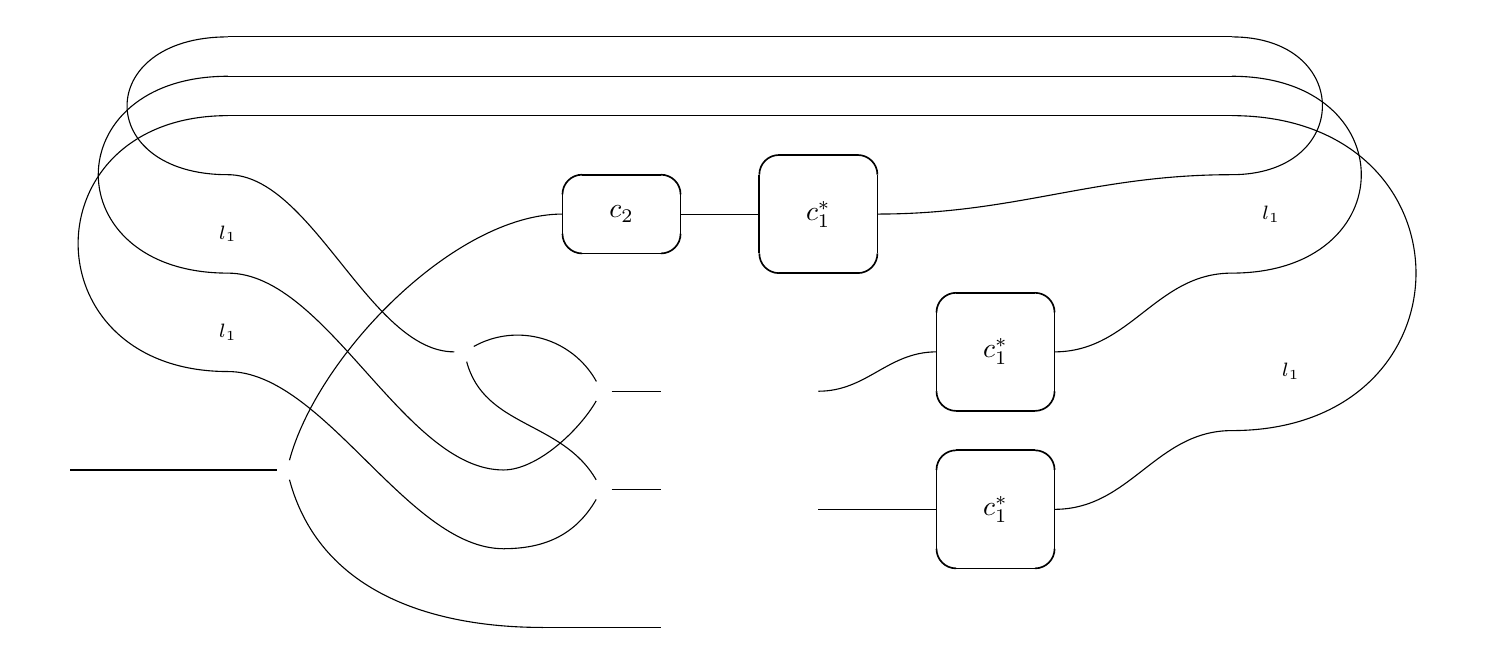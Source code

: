 \begin{tikzpicture}
	\begin{pgfonlayer}{nodelayer}
		\node [style=none] (79) at (-2.5, -2.75) {};
		\node [style=none] (119) at (1, -1.25) {};
		\node [style=none] (122) at (1, 0.25) {};
		\node [style=none] (132) at (7, 0.5) {\scriptsize $l_1$};
		\node [style=none] (153) at (6.75, 2.5) {\scriptsize $l_1$};
		\node [style=none] (159) at (-6.5, 1) {\scriptsize $l_1$};
		\node [style=none] (160) at (-6.5, 2.25) {\scriptsize $l_1$};
		\node [style=none] (161) at (-3, -0.75) {};
		\node [style=none] (162) at (-6.5, 1.75) {};
		\node [style=none] (163) at (-3, -1.75) {};
		\node [style=none] (164) at (-6.5, 0.5) {};
		\node [style=black] (217) at (-5.75, -0.75) {};
		\node [style=none] (218) at (-8.5, -0.75) {};
		\node [style=none] (220) at (-2.25, 2.5) {};
		\node [style=none] (221) at (-2.25, 2.25) {};
		\node [style=none] (222) at (-2.25, 2.75) {};
		\node [style=none] (223) at (-2, 3) {};
		\node [style=none] (224) at (-2.25, 2.25) {};
		\node [style=none] (225) at (-0.75, 2.25) {};
		\node [style=none] (226) at (-2, 2) {};
		\node [style=none] (227) at (-0.75, 2.75) {};
		\node [style=none] (228) at (-1, 2) {};
		\node [style=none] (229) at (-1, 3) {};
		\node [style=none] (230) at (-2.25, 2.75) {};
		\node [style=none] (231) at (-1.5, 2.5) {$c_{2}$};
		\node [style=none] (232) at (-0.75, 2.5) {};
		\node [style=none] (233) at (6.25, 3.75) {};
		\node [style=none] (234) at (6.25, 4.25) {};
		\node [style=none] (235) at (-6.5, 3.75) {};
		\node [style=none] (236) at (-6.5, 4.25) {};
		\node [style=none] (263) at (6.25, 1.75) {};
		\node [style=none] (264) at (6.25, -0.25) {};
		\node [style=none] (265) at (2.5, 0.75) {};
		\node [style=none] (266) at (2.5, 0.25) {};
		\node [style=none] (267) at (2.5, 1.25) {};
		\node [style=none] (268) at (2.75, 1.5) {};
		\node [style=none] (269) at (2.5, 0.25) {};
		\node [style=none] (270) at (4, 0.25) {};
		\node [style=none] (271) at (2.75, 0) {};
		\node [style=none] (272) at (4, 1.25) {};
		\node [style=none] (273) at (3.75, 0) {};
		\node [style=none] (274) at (3.75, 1.5) {};
		\node [style=none] (275) at (3.25, 0.75) {$c_{1}^*$};
		\node [style=none] (276) at (2.5, 1.25) {};
		\node [style=none] (277) at (4, 0.75) {};
		\node [style=none] (278) at (2.5, -1.25) {};
		\node [style=none] (279) at (2.5, -1.75) {};
		\node [style=none] (280) at (2.5, -0.75) {};
		\node [style=none] (281) at (2.75, -0.5) {};
		\node [style=none] (282) at (2.5, -1.75) {};
		\node [style=none] (283) at (4, -1.75) {};
		\node [style=none] (284) at (2.75, -2) {};
		\node [style=none] (285) at (4, -0.75) {};
		\node [style=none] (286) at (3.75, -2) {};
		\node [style=none] (287) at (3.75, -0.5) {};
		\node [style=none] (288) at (3.25, -1.25) {$c_{1}^*$};
		\node [style=none] (289) at (2.5, -0.75) {};
		\node [style=none] (290) at (4, -1.25) {};
		\node [style=none] (291) at (0.25, 2.5) {};
		\node [style=none] (292) at (0.25, 2) {};
		\node [style=none] (293) at (0.25, 3) {};
		\node [style=none] (294) at (0.5, 3.25) {};
		\node [style=none] (295) at (0.25, 2) {};
		\node [style=none] (296) at (1.75, 2) {};
		\node [style=none] (297) at (0.5, 1.75) {};
		\node [style=none] (298) at (1.75, 3) {};
		\node [style=none] (299) at (1.5, 1.75) {};
		\node [style=none] (300) at (1.5, 3.25) {};
		\node [style=none] (301) at (1, 2.5) {$c_{1}^*$};
		\node [style=none] (302) at (0.25, 3) {};
		\node [style=none] (303) at (1.75, 2.5) {};
		\node [style=black] (304) at (-3.5, 0.75) {};
		\node [style=black] (305) at (-1.75, 0.25) {};
		\node [style=black] (306) at (-1.75, -1) {};
		\node [style=none] (307) at (-1, 0.25) {};
		\node [style=none] (308) at (-1, -1) {};
		\node [style=none] (309) at (-6.5, 3) {};
		\node [style=none] (310) at (-6.5, 4.75) {};
		\node [style=none] (311) at (-6.5, 3) {};
		\node [style=none] (313) at (6.25, 4.75) {};
		\node [style=none] (314) at (6.25, 3) {};
		\node [style=none] (315) at (-1, -2.75) {};
	\end{pgfonlayer}
	\begin{pgfonlayer}{edgelayer}
		\draw [in=0, out=180, looseness=0.75] (161.center) to (162.center);
		\draw [in=0, out=180, looseness=0.75] (163.center) to (164.center);
		\draw (218.center) to (217);
		\draw [in=180, out=-75] (217) to (79.center);
		\draw [semithick, in=0, out=-90] (225.center) to (228.center);
		\draw [semithick, in=-90, out=180] (226.center) to (224.center);
		\draw [semithick, in=180, out=90] (222.center) to (223.center);
		\draw [semithick, in=90, out=0] (229.center) to (227.center);
		\draw [semithick] (223.center) to (229.center);
		\draw [semithick] (227.center) to (225.center);
		\draw [semithick] (228.center) to (226.center);
		\draw [semithick] (224.center) to (222.center);
		\draw [in=-180, out=75, looseness=0.75] (217) to (220.center);
		\draw (234.center) to (236.center);
		\draw (233.center) to (235.center);
		\draw [bend left=90, looseness=2.00] (164.center) to (235.center);
		\draw [bend left=90, looseness=2.25] (162.center) to (236.center);
		\draw [bend right=90, looseness=2.00] (264.center) to (233.center);
		\draw [bend right=90, looseness=2.25] (263.center) to (234.center);
		\draw [semithick, in=0, out=-90] (270.center) to (273.center);
		\draw [semithick, in=-90, out=180] (271.center) to (269.center);
		\draw [semithick, in=180, out=90] (267.center) to (268.center);
		\draw [semithick, in=90, out=0] (274.center) to (272.center);
		\draw [semithick] (268.center) to (274.center);
		\draw [semithick] (272.center) to (270.center);
		\draw [semithick] (273.center) to (271.center);
		\draw [semithick] (269.center) to (267.center);
		\draw [semithick, in=0, out=-90] (283.center) to (286.center);
		\draw [semithick, in=-90, out=180] (284.center) to (282.center);
		\draw [semithick, in=180, out=90] (280.center) to (281.center);
		\draw [semithick, in=90, out=0] (287.center) to (285.center);
		\draw [semithick] (281.center) to (287.center);
		\draw [semithick] (285.center) to (283.center);
		\draw [semithick] (286.center) to (284.center);
		\draw [semithick] (282.center) to (280.center);
		\draw [semithick, in=0, out=-90] (296.center) to (299.center);
		\draw [semithick, in=-90, out=180] (297.center) to (295.center);
		\draw [semithick, in=180, out=90] (293.center) to (294.center);
		\draw [semithick, in=90, out=0] (300.center) to (298.center);
		\draw [semithick] (294.center) to (300.center);
		\draw [semithick] (298.center) to (296.center);
		\draw [semithick] (299.center) to (297.center);
		\draw [semithick] (295.center) to (293.center);
		\draw (232.center) to (291.center);
		\draw [in=-180, out=0] (119.center) to (278.center);
		\draw [in=-180, out=0] (122.center) to (265.center);
		\draw [in=120, out=-75] (304) to (306);
		\draw [bend left=45] (304) to (305);
		\draw (305) to (307.center);
		\draw (306) to (308.center);
		\draw [in=-120, out=0, looseness=0.75] (161.center) to (305);
		\draw [in=-120, out=0] (163.center) to (306);
		\draw [in=-180, out=0, looseness=0.75] (309.center) to (304);
		\draw [bend right=90, looseness=2.50] (310.center) to (311.center);
		\draw (313.center) to (310.center);
		\draw [bend left=90, looseness=2.25] (313.center) to (314.center);
		\draw [in=180, out=0] (303.center) to (314.center);
		\draw [in=-180, out=0] (277.center) to (263.center);
		\draw [in=180, out=0] (290.center) to (264.center);
		\draw (79.center) to (315.center);
	\end{pgfonlayer}
\end{tikzpicture}

